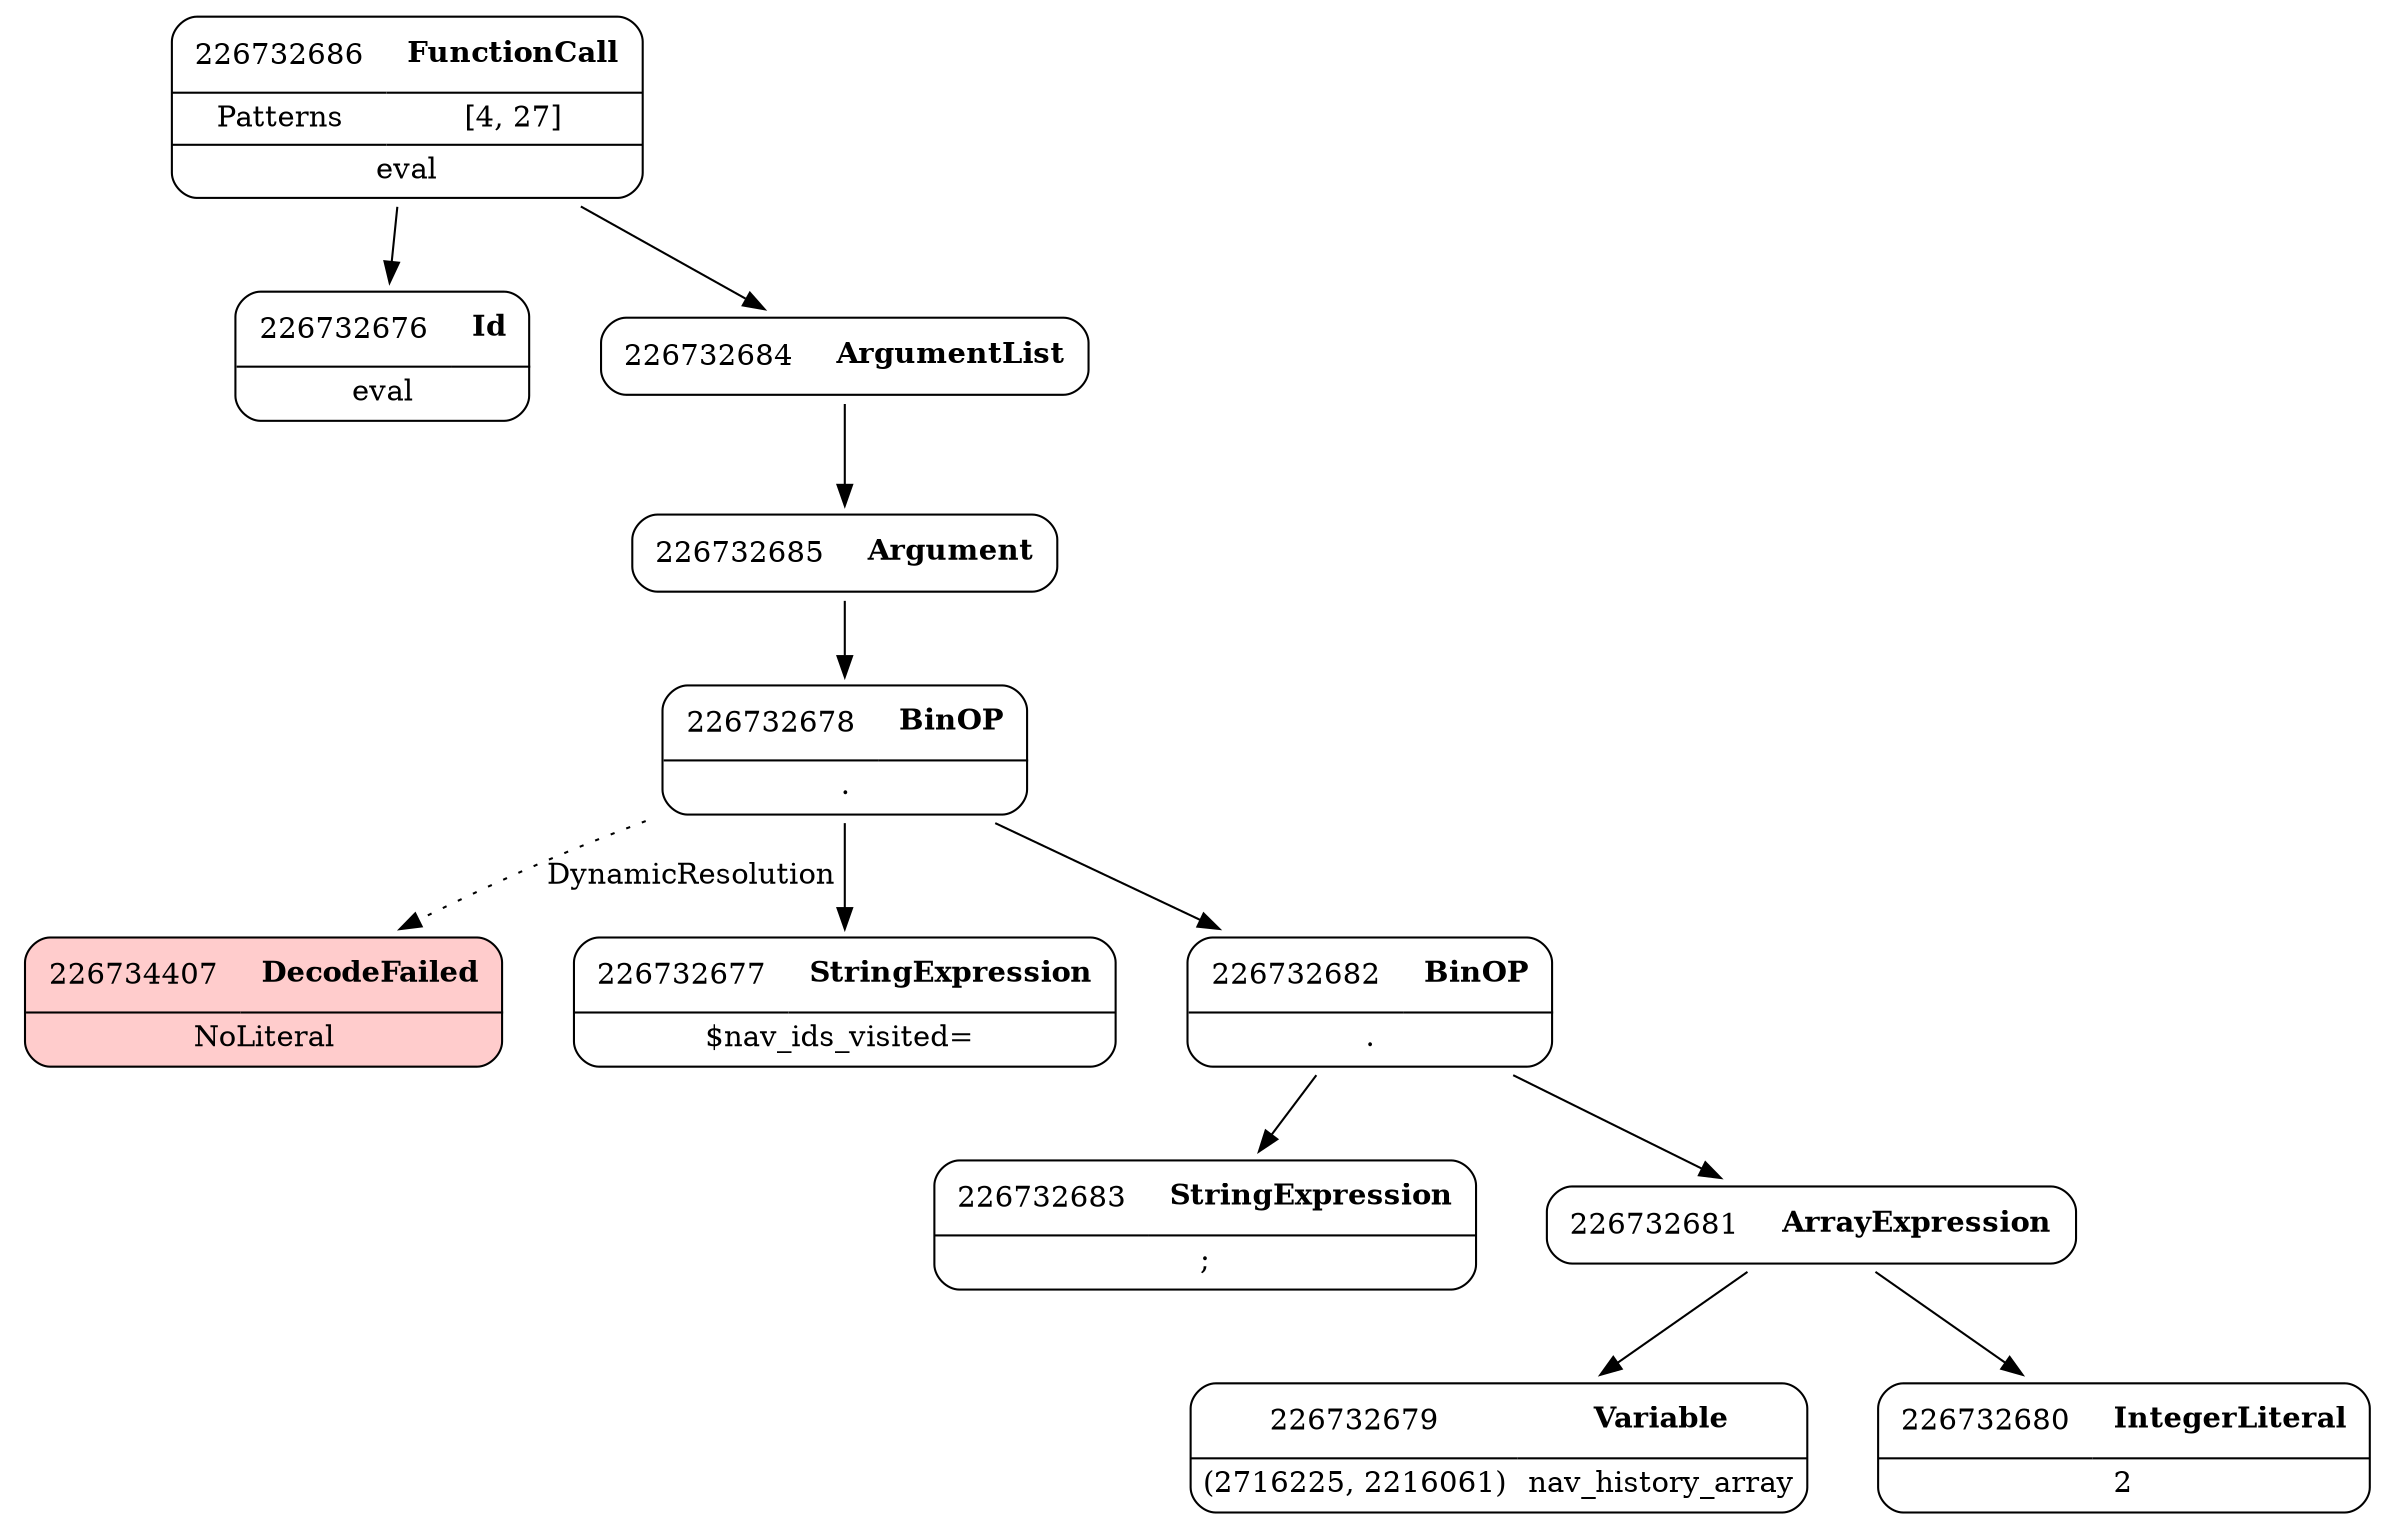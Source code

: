 digraph ast {
node [shape=none];
226732679 [label=<<TABLE border='1' cellspacing='0' cellpadding='10' style='rounded' ><TR><TD border='0'>226732679</TD><TD border='0'><B>Variable</B></TD></TR><HR/><TR><TD border='0' cellpadding='5'>(2716225, 2216061)</TD><TD border='0' cellpadding='5'>nav_history_array</TD></TR></TABLE>>];
226734407 [label=<<TABLE border='1' cellspacing='0' cellpadding='10' style='rounded' bgcolor='#FFCCCC' ><TR><TD border='0'>226734407</TD><TD border='0'><B>DecodeFailed</B></TD></TR><HR/><TR><TD border='0' cellpadding='5' colspan='2'>NoLiteral</TD></TR></TABLE>>];
226732678 [label=<<TABLE border='1' cellspacing='0' cellpadding='10' style='rounded' ><TR><TD border='0'>226732678</TD><TD border='0'><B>BinOP</B></TD></TR><HR/><TR><TD border='0' cellpadding='5' colspan='2'>.</TD></TR></TABLE>>];
226732678 -> 226732677 [weight=2];
226732678 -> 226732682 [weight=2];
226732678 -> 226734407 [style=dotted,label=DynamicResolution];
226732677 [label=<<TABLE border='1' cellspacing='0' cellpadding='10' style='rounded' ><TR><TD border='0'>226732677</TD><TD border='0'><B>StringExpression</B></TD></TR><HR/><TR><TD border='0' cellpadding='5' colspan='2'>$nav_ids_visited= </TD></TR></TABLE>>];
226732676 [label=<<TABLE border='1' cellspacing='0' cellpadding='10' style='rounded' ><TR><TD border='0'>226732676</TD><TD border='0'><B>Id</B></TD></TR><HR/><TR><TD border='0' cellpadding='5' colspan='2'>eval</TD></TR></TABLE>>];
226732683 [label=<<TABLE border='1' cellspacing='0' cellpadding='10' style='rounded' ><TR><TD border='0'>226732683</TD><TD border='0'><B>StringExpression</B></TD></TR><HR/><TR><TD border='0' cellpadding='5' colspan='2'>;</TD></TR></TABLE>>];
226732682 [label=<<TABLE border='1' cellspacing='0' cellpadding='10' style='rounded' ><TR><TD border='0'>226732682</TD><TD border='0'><B>BinOP</B></TD></TR><HR/><TR><TD border='0' cellpadding='5' colspan='2'>.</TD></TR></TABLE>>];
226732682 -> 226732681 [weight=2];
226732682 -> 226732683 [weight=2];
226732681 [label=<<TABLE border='1' cellspacing='0' cellpadding='10' style='rounded' ><TR><TD border='0'>226732681</TD><TD border='0'><B>ArrayExpression</B></TD></TR></TABLE>>];
226732681 -> 226732679 [weight=2];
226732681 -> 226732680 [weight=2];
226732680 [label=<<TABLE border='1' cellspacing='0' cellpadding='10' style='rounded' ><TR><TD border='0'>226732680</TD><TD border='0'><B>IntegerLiteral</B></TD></TR><HR/><TR><TD border='0' cellpadding='5' colspan='2'>2</TD></TR></TABLE>>];
226732686 [label=<<TABLE border='1' cellspacing='0' cellpadding='10' style='rounded' ><TR><TD border='0'>226732686</TD><TD border='0'><B>FunctionCall</B></TD></TR><HR/><TR><TD border='0' cellpadding='5'>Patterns</TD><TD border='0' cellpadding='5'>[4, 27]</TD></TR><HR/><TR><TD border='0' cellpadding='5' colspan='2'>eval</TD></TR></TABLE>>];
226732686 -> 226732676 [weight=2];
226732686 -> 226732684 [weight=2];
226732685 [label=<<TABLE border='1' cellspacing='0' cellpadding='10' style='rounded' ><TR><TD border='0'>226732685</TD><TD border='0'><B>Argument</B></TD></TR></TABLE>>];
226732685 -> 226732678 [weight=2];
226732684 [label=<<TABLE border='1' cellspacing='0' cellpadding='10' style='rounded' ><TR><TD border='0'>226732684</TD><TD border='0'><B>ArgumentList</B></TD></TR></TABLE>>];
226732684 -> 226732685 [weight=2];
}
